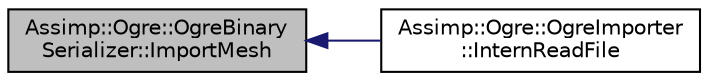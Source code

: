 digraph "Assimp::Ogre::OgreBinarySerializer::ImportMesh"
{
  edge [fontname="Helvetica",fontsize="10",labelfontname="Helvetica",labelfontsize="10"];
  node [fontname="Helvetica",fontsize="10",shape=record];
  rankdir="LR";
  Node1 [label="Assimp::Ogre::OgreBinary\lSerializer::ImportMesh",height=0.2,width=0.4,color="black", fillcolor="grey75", style="filled", fontcolor="black"];
  Node1 -> Node2 [dir="back",color="midnightblue",fontsize="10",style="solid",fontname="Helvetica"];
  Node2 [label="Assimp::Ogre::OgreImporter\l::InternReadFile",height=0.2,width=0.4,color="black", fillcolor="white", style="filled",URL="$class_assimp_1_1_ogre_1_1_ogre_importer.html#af87c48299e8d92cd87d424b6ef71795b",tooltip="BaseImporter override. "];
}

